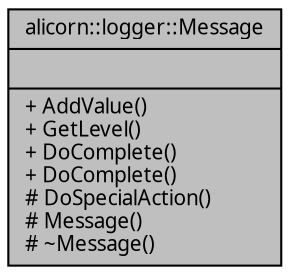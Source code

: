 digraph "alicorn::logger::Message"
{
 // INTERACTIVE_SVG=YES
  edge [fontname="Verdana",fontsize="10",labelfontname="Verdana",labelfontsize="10"];
  node [fontname="Verdana",fontsize="10",shape=record];
  Node1 [label="{alicorn::logger::Message\n||+ AddValue()\l+ GetLevel()\l+ DoComplete()\l+ DoComplete()\l# DoSpecialAction()\l# Message()\l# ~Message()\l}",height=0.2,width=0.4,color="black", fillcolor="grey75", style="filled", fontcolor="black"];
}
